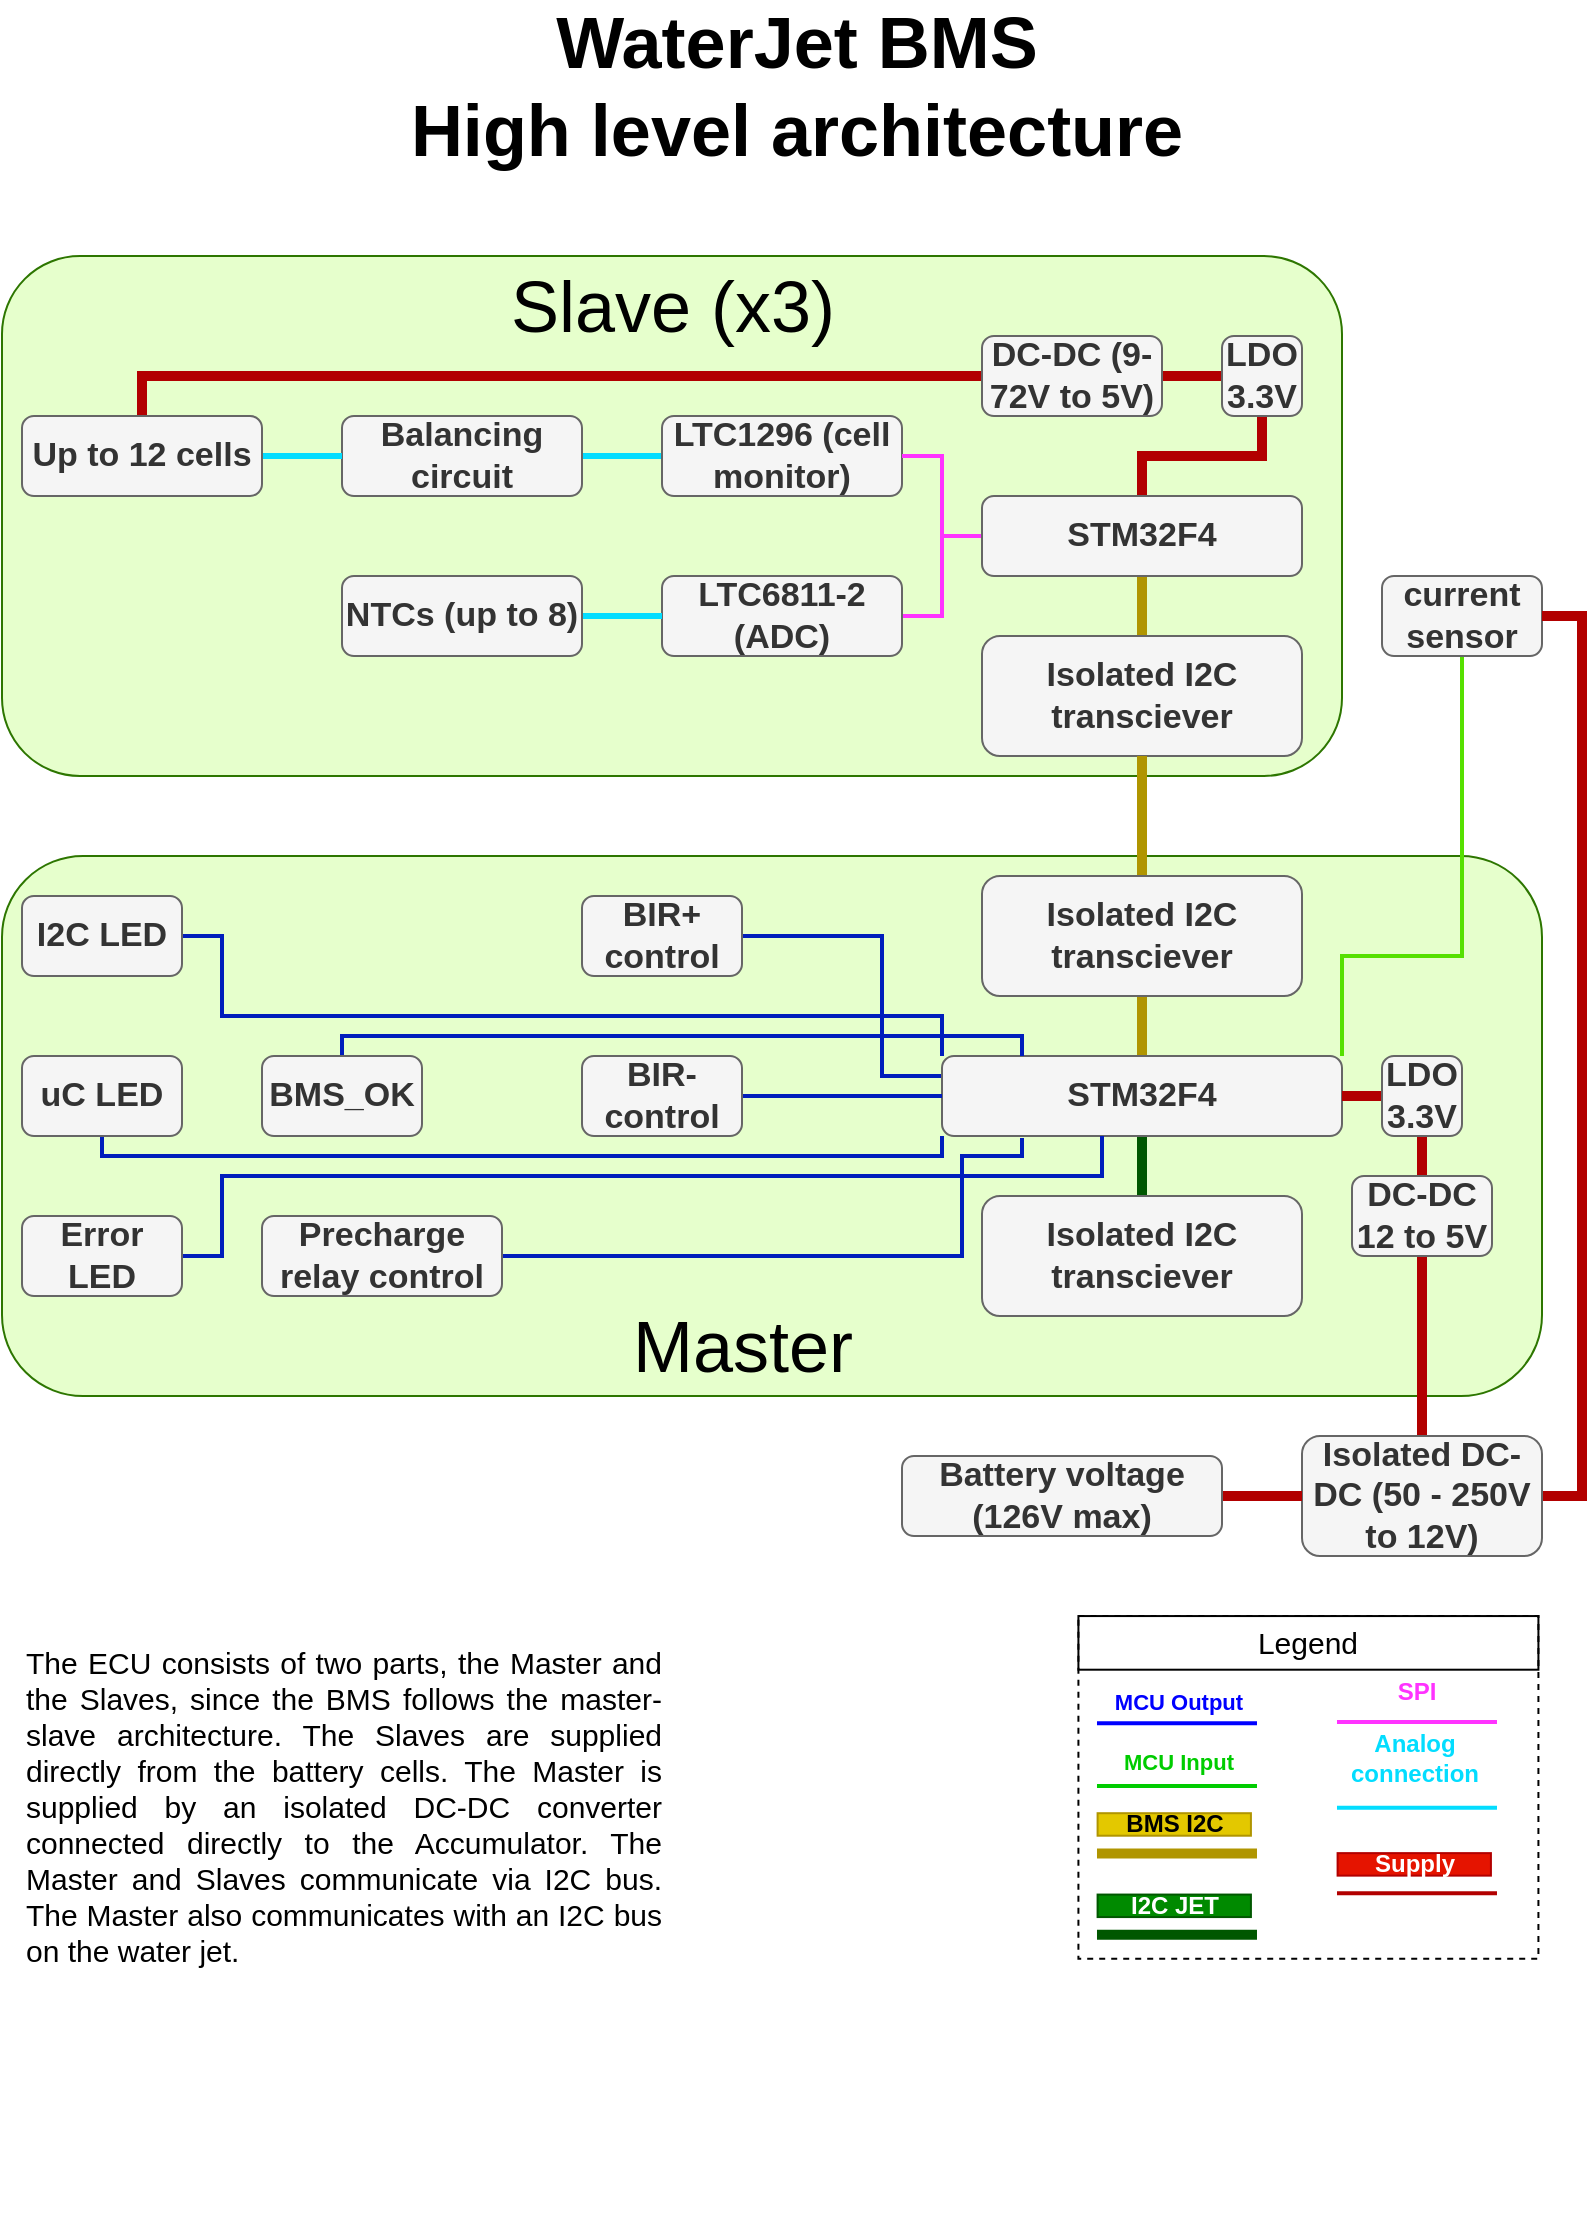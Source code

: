 <mxfile version="15.4.0" type="device"><diagram id="FQAOb0lBM5groOJQxmMe" name="Página-1"><mxGraphModel dx="1732" dy="555" grid="1" gridSize="10" guides="1" tooltips="1" connect="1" arrows="1" fold="1" page="1" pageScale="1" pageWidth="827" pageHeight="1169" math="0" shadow="0"><root><mxCell id="0"/><mxCell id="1" parent="0"/><mxCell id="Nm4G7-5ApzX1_dG3cQJZ-1" value="" style="rounded=1;whiteSpace=wrap;html=1;fillColor=#E6FFCC;strokeColor=#2D7600;fontColor=#ffffff;" parent="1" vertex="1"><mxGeometry x="-810" y="180" width="670" height="260" as="geometry"/></mxCell><mxCell id="Nm4G7-5ApzX1_dG3cQJZ-2" value="" style="rounded=1;whiteSpace=wrap;html=1;fillColor=#E6FFCC;strokeColor=#2D7600;fontColor=#ffffff;" parent="1" vertex="1"><mxGeometry x="-810" y="480" width="770" height="270" as="geometry"/></mxCell><mxCell id="Nm4G7-5ApzX1_dG3cQJZ-3" value="&lt;div style=&quot;text-align: justify&quot;&gt;&lt;span&gt;The ECU consists of two parts, the Master and the Slaves, since the BMS follows the master-slave architecture. The Slaves are supplied directly from the battery cells. The Master is supplied by an isolated DC-DC converter connected directly to the Accumulator. The Master and Slaves communicate via I2C bus. The Master also communicates with an I2C bus on the water jet.&lt;/span&gt;&lt;/div&gt;" style="text;html=1;strokeColor=none;fillColor=none;align=left;verticalAlign=middle;whiteSpace=wrap;rounded=0;horizontal=1;fontSize=15;" parent="1" vertex="1"><mxGeometry x="-800" y="860" width="320" height="190" as="geometry"/></mxCell><mxCell id="Nm4G7-5ApzX1_dG3cQJZ-4" value="" style="group" parent="1" vertex="1" connectable="0"><mxGeometry x="-270" y="860" width="230" height="300" as="geometry"/></mxCell><mxCell id="Nm4G7-5ApzX1_dG3cQJZ-5" value="" style="rounded=0;whiteSpace=wrap;html=1;dashed=1;verticalAlign=top;" parent="Nm4G7-5ApzX1_dG3cQJZ-4" vertex="1"><mxGeometry x="-1.79" y="0.032" width="230.0" height="171.396" as="geometry"/></mxCell><mxCell id="Nm4G7-5ApzX1_dG3cQJZ-6" value="" style="endArrow=none;html=1;strokeColor=#0000FF;strokeWidth=2;" parent="Nm4G7-5ApzX1_dG3cQJZ-4" edge="1"><mxGeometry width="50" height="50" relative="1" as="geometry"><mxPoint x="7.495" y="53.604" as="sourcePoint"/><mxPoint x="87.495" y="53.604" as="targetPoint"/></mxGeometry></mxCell><mxCell id="Nm4G7-5ApzX1_dG3cQJZ-7" value="" style="endArrow=none;html=1;strokeColor=#00CC00;strokeWidth=2;" parent="Nm4G7-5ApzX1_dG3cQJZ-4" edge="1"><mxGeometry width="50" height="50" relative="1" as="geometry"><mxPoint x="7.495" y="85.007" as="sourcePoint"/><mxPoint x="87.495" y="85.007" as="targetPoint"/></mxGeometry></mxCell><mxCell id="Nm4G7-5ApzX1_dG3cQJZ-8" value="MCU Input" style="edgeLabel;html=1;align=center;verticalAlign=middle;resizable=0;points=[];fontColor=#00CC00;fontStyle=1" parent="Nm4G7-5ApzX1_dG3cQJZ-7" vertex="1" connectable="0"><mxGeometry x="-0.172" relative="1" as="geometry"><mxPoint x="6.94" y="-12.31" as="offset"/></mxGeometry></mxCell><mxCell id="Nm4G7-5ApzX1_dG3cQJZ-9" value="MCU Output" style="edgeLabel;html=1;align=center;verticalAlign=middle;resizable=0;points=[];fontColor=#0000FF;fontStyle=1" parent="Nm4G7-5ApzX1_dG3cQJZ-4" vertex="1" connectable="0"><mxGeometry x="47.495" y="42.889" as="geometry"/></mxCell><mxCell id="Nm4G7-5ApzX1_dG3cQJZ-10" value="" style="endArrow=none;html=1;strokeWidth=5;fillColor=#e3c800;strokeColor=#B09500;" parent="Nm4G7-5ApzX1_dG3cQJZ-4" edge="1"><mxGeometry width="50" height="50" relative="1" as="geometry"><mxPoint x="7.495" y="118.714" as="sourcePoint"/><mxPoint x="87.495" y="118.714" as="targetPoint"/></mxGeometry></mxCell><mxCell id="Nm4G7-5ApzX1_dG3cQJZ-11" value="&lt;b&gt;BMS I2C&lt;/b&gt;" style="text;html=1;strokeColor=#B09500;fillColor=#e3c800;align=center;verticalAlign=middle;whiteSpace=wrap;rounded=0;fontColor=#000000;" parent="Nm4G7-5ApzX1_dG3cQJZ-4" vertex="1"><mxGeometry x="7.793" y="98.604" width="76.667" height="11.25" as="geometry"/></mxCell><mxCell id="Nm4G7-5ApzX1_dG3cQJZ-12" value="" style="endArrow=none;html=1;strokeWidth=5;fillColor=#008a00;strokeColor=#005700;" parent="Nm4G7-5ApzX1_dG3cQJZ-4" edge="1"><mxGeometry width="50" height="50" relative="1" as="geometry"><mxPoint x="7.495" y="159.396" as="sourcePoint"/><mxPoint x="87.495" y="159.396" as="targetPoint"/></mxGeometry></mxCell><mxCell id="Nm4G7-5ApzX1_dG3cQJZ-13" value="&lt;b&gt;I2C JET&lt;/b&gt;" style="text;html=1;strokeColor=#005700;fillColor=#008a00;align=center;verticalAlign=middle;whiteSpace=wrap;rounded=0;fontColor=#ffffff;" parent="Nm4G7-5ApzX1_dG3cQJZ-4" vertex="1"><mxGeometry x="7.793" y="139.286" width="76.667" height="11.25" as="geometry"/></mxCell><mxCell id="Nm4G7-5ApzX1_dG3cQJZ-14" value="Legend" style="rounded=0;whiteSpace=wrap;html=1;fontSize=15;align=center;fillColor=none;" parent="Nm4G7-5ApzX1_dG3cQJZ-4" vertex="1"><mxGeometry x="-1.79" y="0.032" width="230.0" height="26.818" as="geometry"/></mxCell><mxCell id="Nm4G7-5ApzX1_dG3cQJZ-15" value="" style="endArrow=none;html=1;strokeWidth=2;fillColor=#d80073;strokeColor=#FF33FF;" parent="Nm4G7-5ApzX1_dG3cQJZ-4" edge="1"><mxGeometry width="50" height="50" relative="1" as="geometry"><mxPoint x="127.497" y="52.961" as="sourcePoint"/><mxPoint x="207.497" y="52.961" as="targetPoint"/></mxGeometry></mxCell><mxCell id="Nm4G7-5ApzX1_dG3cQJZ-16" value="&lt;b&gt;&lt;font color=&quot;#ff33ff&quot;&gt;SPI&lt;/font&gt;&lt;/b&gt;" style="text;html=1;strokeColor=none;fillColor=none;align=center;verticalAlign=middle;whiteSpace=wrap;rounded=0;fontColor=#ffffff;" parent="Nm4G7-5ApzX1_dG3cQJZ-4" vertex="1"><mxGeometry x="104.997" y="32.85" width="125.0" height="11.25" as="geometry"/></mxCell><mxCell id="Nm4G7-5ApzX1_dG3cQJZ-17" value="" style="endArrow=none;html=1;strokeWidth=2;fillColor=#d80073;strokeColor=#03DDFF;" parent="Nm4G7-5ApzX1_dG3cQJZ-4" edge="1"><mxGeometry width="50" height="50" relative="1" as="geometry"><mxPoint x="127.497" y="95.818" as="sourcePoint"/><mxPoint x="207.497" y="95.818" as="targetPoint"/></mxGeometry></mxCell><mxCell id="Nm4G7-5ApzX1_dG3cQJZ-18" value="&lt;b&gt;&lt;font color=&quot;#03ddff&quot;&gt;Analog&lt;br&gt;connection&lt;/font&gt;&lt;/b&gt;" style="text;html=1;strokeColor=none;fillColor=none;align=center;verticalAlign=middle;whiteSpace=wrap;rounded=0;fontColor=#ffffff;" parent="Nm4G7-5ApzX1_dG3cQJZ-4" vertex="1"><mxGeometry x="103.627" y="64.993" width="125.0" height="11.25" as="geometry"/></mxCell><mxCell id="Nm4G7-5ApzX1_dG3cQJZ-19" value="" style="endArrow=none;html=1;strokeWidth=2;fillColor=#e51400;strokeColor=#B20000;" parent="Nm4G7-5ApzX1_dG3cQJZ-4" edge="1"><mxGeometry width="50" height="50" relative="1" as="geometry"><mxPoint x="127.497" y="138.675" as="sourcePoint"/><mxPoint x="207.497" y="138.675" as="targetPoint"/></mxGeometry></mxCell><mxCell id="Nm4G7-5ApzX1_dG3cQJZ-20" value="&lt;b&gt;Supply&lt;/b&gt;" style="text;html=1;strokeColor=#B20000;fillColor=#e51400;align=center;verticalAlign=middle;whiteSpace=wrap;rounded=0;fontColor=#ffffff;" parent="Nm4G7-5ApzX1_dG3cQJZ-4" vertex="1"><mxGeometry x="127.796" y="118.564" width="76.667" height="11.25" as="geometry"/></mxCell><mxCell id="Nm4G7-5ApzX1_dG3cQJZ-21" value="" style="edgeStyle=orthogonalEdgeStyle;rounded=0;orthogonalLoop=1;jettySize=auto;html=1;fillColor=#008a00;strokeColor=#005700;endSize=4;endArrow=none;endFill=0;strokeWidth=5;" parent="1" source="Nm4G7-5ApzX1_dG3cQJZ-24" target="Nm4G7-5ApzX1_dG3cQJZ-45" edge="1"><mxGeometry relative="1" as="geometry"/></mxCell><mxCell id="Nm4G7-5ApzX1_dG3cQJZ-22" value="" style="edgeStyle=orthogonalEdgeStyle;rounded=0;orthogonalLoop=1;jettySize=auto;html=1;endArrow=none;endFill=0;endSize=4;strokeWidth=5;fillColor=#e3c800;strokeColor=#B09500;" parent="1" source="Nm4G7-5ApzX1_dG3cQJZ-24" target="Nm4G7-5ApzX1_dG3cQJZ-44" edge="1"><mxGeometry relative="1" as="geometry"/></mxCell><mxCell id="Nm4G7-5ApzX1_dG3cQJZ-23" style="edgeStyle=orthogonalEdgeStyle;rounded=0;orthogonalLoop=1;jettySize=auto;html=1;exitX=0;exitY=0.25;exitDx=0;exitDy=0;entryX=1;entryY=0.5;entryDx=0;entryDy=0;endArrow=none;endFill=0;endSize=4;strokeColor=#001DBC;strokeWidth=2;fillColor=#0050ef;" parent="1" source="Nm4G7-5ApzX1_dG3cQJZ-24" target="Nm4G7-5ApzX1_dG3cQJZ-52" edge="1"><mxGeometry relative="1" as="geometry"><Array as="points"><mxPoint x="-370" y="590"/><mxPoint x="-370" y="520"/></Array></mxGeometry></mxCell><mxCell id="Nm4G7-5ApzX1_dG3cQJZ-24" value="STM32F4" style="rounded=1;whiteSpace=wrap;html=1;fontSize=17;fontStyle=1;fillColor=#f5f5f5;strokeColor=#666666;fontColor=#333333;" parent="1" vertex="1"><mxGeometry x="-340" y="580" width="200" height="40" as="geometry"/></mxCell><mxCell id="Nm4G7-5ApzX1_dG3cQJZ-25" value="" style="edgeStyle=orthogonalEdgeStyle;rounded=0;orthogonalLoop=1;jettySize=auto;html=1;endArrow=none;endFill=0;endSize=4;strokeWidth=3;fillColor=#1ba1e2;strokeColor=#03DDFF;" parent="1" source="Nm4G7-5ApzX1_dG3cQJZ-26" target="Nm4G7-5ApzX1_dG3cQJZ-27" edge="1"><mxGeometry relative="1" as="geometry"/></mxCell><mxCell id="Nm4G7-5ApzX1_dG3cQJZ-26" value="Balancing circuit" style="rounded=1;whiteSpace=wrap;html=1;fontSize=17;fontStyle=1;fillColor=#f5f5f5;strokeColor=#666666;fontColor=#333333;" parent="1" vertex="1"><mxGeometry x="-640" y="260" width="120" height="40" as="geometry"/></mxCell><mxCell id="Nm4G7-5ApzX1_dG3cQJZ-27" value="LTC1296 (cell monitor)" style="rounded=1;whiteSpace=wrap;html=1;fontSize=17;fontStyle=1;fillColor=#f5f5f5;strokeColor=#666666;fontColor=#333333;" parent="1" vertex="1"><mxGeometry x="-480" y="260" width="120" height="40" as="geometry"/></mxCell><mxCell id="Nm4G7-5ApzX1_dG3cQJZ-28" style="edgeStyle=orthogonalEdgeStyle;rounded=0;orthogonalLoop=1;jettySize=auto;html=1;entryX=0;entryY=0.5;entryDx=0;entryDy=0;endArrow=none;endFill=0;endSize=4;strokeColor=#FF33FF;strokeWidth=2;" parent="1" source="Nm4G7-5ApzX1_dG3cQJZ-29" target="Nm4G7-5ApzX1_dG3cQJZ-33" edge="1"><mxGeometry relative="1" as="geometry"/></mxCell><mxCell id="Nm4G7-5ApzX1_dG3cQJZ-29" value="&lt;div&gt;LTC6811-2 (ADC)&lt;/div&gt;" style="rounded=1;whiteSpace=wrap;html=1;fontSize=17;fontStyle=1;fillColor=#f5f5f5;strokeColor=#666666;fontColor=#333333;" parent="1" vertex="1"><mxGeometry x="-480" y="340" width="120" height="40" as="geometry"/></mxCell><mxCell id="Nm4G7-5ApzX1_dG3cQJZ-30" value="" style="edgeStyle=orthogonalEdgeStyle;rounded=0;orthogonalLoop=1;jettySize=auto;html=1;endArrow=none;endFill=0;endSize=4;strokeWidth=5;fillColor=#e3c800;strokeColor=#B09500;" parent="1" source="Nm4G7-5ApzX1_dG3cQJZ-33" target="Nm4G7-5ApzX1_dG3cQJZ-34" edge="1"><mxGeometry relative="1" as="geometry"/></mxCell><mxCell id="Nm4G7-5ApzX1_dG3cQJZ-31" style="edgeStyle=orthogonalEdgeStyle;rounded=0;orthogonalLoop=1;jettySize=auto;html=1;endArrow=none;endFill=0;endSize=4;strokeWidth=5;entryX=0.5;entryY=1;entryDx=0;entryDy=0;fillColor=#e51400;strokeColor=#B20000;" parent="1" source="Nm4G7-5ApzX1_dG3cQJZ-33" target="Nm4G7-5ApzX1_dG3cQJZ-42" edge="1"><mxGeometry relative="1" as="geometry"><mxPoint x="-230" y="280" as="targetPoint"/></mxGeometry></mxCell><mxCell id="Nm4G7-5ApzX1_dG3cQJZ-32" style="edgeStyle=orthogonalEdgeStyle;rounded=0;orthogonalLoop=1;jettySize=auto;html=1;entryX=1;entryY=0.5;entryDx=0;entryDy=0;endArrow=none;endFill=0;endSize=4;strokeWidth=2;fillColor=#fad9d5;strokeColor=#FF33FF;" parent="1" source="Nm4G7-5ApzX1_dG3cQJZ-33" target="Nm4G7-5ApzX1_dG3cQJZ-27" edge="1"><mxGeometry relative="1" as="geometry"/></mxCell><mxCell id="Nm4G7-5ApzX1_dG3cQJZ-33" value="STM32F4" style="rounded=1;whiteSpace=wrap;html=1;fontSize=17;fontStyle=1;fillColor=#f5f5f5;strokeColor=#666666;fontColor=#333333;" parent="1" vertex="1"><mxGeometry x="-320" y="300" width="160" height="40" as="geometry"/></mxCell><mxCell id="Nm4G7-5ApzX1_dG3cQJZ-34" value="&lt;div&gt;Isolated I2C transciever&lt;/div&gt;" style="rounded=1;whiteSpace=wrap;html=1;fontSize=17;fontStyle=1;fillColor=#f5f5f5;strokeColor=#666666;fontColor=#333333;" parent="1" vertex="1"><mxGeometry x="-320" y="370" width="160" height="60" as="geometry"/></mxCell><mxCell id="Nm4G7-5ApzX1_dG3cQJZ-35" style="edgeStyle=orthogonalEdgeStyle;rounded=0;orthogonalLoop=1;jettySize=auto;html=1;entryX=0;entryY=0.5;entryDx=0;entryDy=0;endArrow=none;endFill=0;endSize=4;strokeWidth=5;fillColor=#e51400;strokeColor=#B20000;" parent="1" source="Nm4G7-5ApzX1_dG3cQJZ-37" target="Nm4G7-5ApzX1_dG3cQJZ-41" edge="1"><mxGeometry relative="1" as="geometry"><Array as="points"><mxPoint x="-740" y="240"/></Array></mxGeometry></mxCell><mxCell id="Nm4G7-5ApzX1_dG3cQJZ-36" value="" style="edgeStyle=orthogonalEdgeStyle;rounded=0;orthogonalLoop=1;jettySize=auto;html=1;endArrow=none;endFill=0;endSize=4;strokeWidth=3;fillColor=#1ba1e2;strokeColor=#03DDFF;" parent="1" source="Nm4G7-5ApzX1_dG3cQJZ-37" target="Nm4G7-5ApzX1_dG3cQJZ-26" edge="1"><mxGeometry relative="1" as="geometry"/></mxCell><mxCell id="Nm4G7-5ApzX1_dG3cQJZ-37" value="Up to 12 cells" style="rounded=1;whiteSpace=wrap;html=1;fontSize=17;fontStyle=1;fillColor=#f5f5f5;strokeColor=#666666;fontColor=#333333;" parent="1" vertex="1"><mxGeometry x="-800" y="260" width="120" height="40" as="geometry"/></mxCell><mxCell id="Nm4G7-5ApzX1_dG3cQJZ-38" value="" style="edgeStyle=orthogonalEdgeStyle;rounded=0;orthogonalLoop=1;jettySize=auto;html=1;endArrow=none;endFill=0;endSize=4;strokeWidth=3;fillColor=#1ba1e2;strokeColor=#03DDFF;" parent="1" source="Nm4G7-5ApzX1_dG3cQJZ-39" target="Nm4G7-5ApzX1_dG3cQJZ-29" edge="1"><mxGeometry relative="1" as="geometry"/></mxCell><mxCell id="Nm4G7-5ApzX1_dG3cQJZ-39" value="NTCs (up to 8)" style="rounded=1;whiteSpace=wrap;html=1;fontSize=17;fontStyle=1;fillColor=#f5f5f5;strokeColor=#666666;fontColor=#333333;" parent="1" vertex="1"><mxGeometry x="-640" y="340" width="120" height="40" as="geometry"/></mxCell><mxCell id="Nm4G7-5ApzX1_dG3cQJZ-40" value="" style="edgeStyle=orthogonalEdgeStyle;rounded=0;orthogonalLoop=1;jettySize=auto;html=1;endArrow=none;endFill=0;endSize=4;strokeWidth=5;fillColor=#e51400;strokeColor=#B20000;" parent="1" source="Nm4G7-5ApzX1_dG3cQJZ-41" target="Nm4G7-5ApzX1_dG3cQJZ-42" edge="1"><mxGeometry relative="1" as="geometry"/></mxCell><mxCell id="Nm4G7-5ApzX1_dG3cQJZ-41" value="DC-DC (9-72V to 5V)" style="rounded=1;whiteSpace=wrap;html=1;fontSize=17;fontStyle=1;fillColor=#f5f5f5;strokeColor=#666666;fontColor=#333333;" parent="1" vertex="1"><mxGeometry x="-320" y="220" width="90" height="40" as="geometry"/></mxCell><mxCell id="Nm4G7-5ApzX1_dG3cQJZ-42" value="LDO 3.3V" style="rounded=1;whiteSpace=wrap;html=1;fontSize=17;fontStyle=1;fillColor=#f5f5f5;strokeColor=#666666;fontColor=#333333;" parent="1" vertex="1"><mxGeometry x="-200" y="220" width="40" height="40" as="geometry"/></mxCell><mxCell id="Nm4G7-5ApzX1_dG3cQJZ-43" value="" style="edgeStyle=orthogonalEdgeStyle;rounded=0;orthogonalLoop=1;jettySize=auto;html=1;endArrow=none;endFill=0;endSize=4;strokeWidth=5;fillColor=#e3c800;strokeColor=#B09500;" parent="1" source="Nm4G7-5ApzX1_dG3cQJZ-44" target="Nm4G7-5ApzX1_dG3cQJZ-34" edge="1"><mxGeometry relative="1" as="geometry"/></mxCell><mxCell id="Nm4G7-5ApzX1_dG3cQJZ-44" value="Isolated I2C transciever" style="rounded=1;whiteSpace=wrap;html=1;fontSize=17;fontStyle=1;fillColor=#f5f5f5;strokeColor=#666666;fontColor=#333333;" parent="1" vertex="1"><mxGeometry x="-320" y="490" width="160" height="60" as="geometry"/></mxCell><mxCell id="Nm4G7-5ApzX1_dG3cQJZ-45" value="Isolated I2C transciever" style="rounded=1;whiteSpace=wrap;html=1;fontSize=17;fontStyle=1;fillColor=#f5f5f5;strokeColor=#666666;fontColor=#333333;" parent="1" vertex="1"><mxGeometry x="-320" y="650" width="160" height="60" as="geometry"/></mxCell><mxCell id="Nm4G7-5ApzX1_dG3cQJZ-48" style="edgeStyle=orthogonalEdgeStyle;rounded=0;orthogonalLoop=1;jettySize=auto;html=1;endArrow=none;endFill=0;endSize=4;strokeColor=#001DBC;strokeWidth=2;fillColor=#0050ef;" parent="1" source="Nm4G7-5ApzX1_dG3cQJZ-49" edge="1"><mxGeometry relative="1" as="geometry"><mxPoint x="-300" y="580" as="targetPoint"/><Array as="points"><mxPoint x="-640" y="570"/><mxPoint x="-300" y="570"/><mxPoint x="-300" y="580"/></Array></mxGeometry></mxCell><mxCell id="Nm4G7-5ApzX1_dG3cQJZ-49" value="BMS_OK" style="rounded=1;whiteSpace=wrap;html=1;fontSize=17;fontStyle=1;fillColor=#f5f5f5;strokeColor=#666666;fontColor=#333333;" parent="1" vertex="1"><mxGeometry x="-680" y="580" width="80" height="40" as="geometry"/></mxCell><mxCell id="Nm4G7-5ApzX1_dG3cQJZ-52" value="BIR+ control" style="rounded=1;whiteSpace=wrap;html=1;fontSize=17;fontStyle=1;fillColor=#f5f5f5;strokeColor=#666666;fontColor=#333333;" parent="1" vertex="1"><mxGeometry x="-520" y="500" width="80" height="40" as="geometry"/></mxCell><mxCell id="Nm4G7-5ApzX1_dG3cQJZ-53" style="edgeStyle=orthogonalEdgeStyle;rounded=1;orthogonalLoop=1;jettySize=auto;html=1;exitX=1;exitY=0.5;exitDx=0;exitDy=0;entryX=0;entryY=0.5;entryDx=0;entryDy=0;endArrow=none;endFill=0;endSize=4;strokeColor=#001DBC;strokeWidth=2;fillColor=#0050ef;" parent="1" source="Nm4G7-5ApzX1_dG3cQJZ-54" target="Nm4G7-5ApzX1_dG3cQJZ-24" edge="1"><mxGeometry relative="1" as="geometry"/></mxCell><mxCell id="Nm4G7-5ApzX1_dG3cQJZ-54" value="BIR- control" style="rounded=1;whiteSpace=wrap;html=1;fontSize=17;fontStyle=1;fillColor=#f5f5f5;strokeColor=#666666;fontColor=#333333;" parent="1" vertex="1"><mxGeometry x="-520" y="580" width="80" height="40" as="geometry"/></mxCell><mxCell id="Nm4G7-5ApzX1_dG3cQJZ-55" style="edgeStyle=orthogonalEdgeStyle;rounded=0;orthogonalLoop=1;jettySize=auto;html=1;exitX=1;exitY=0.5;exitDx=0;exitDy=0;endArrow=none;endFill=0;endSize=4;strokeColor=#001DBC;strokeWidth=2;fillColor=#0050ef;" parent="1" source="Nm4G7-5ApzX1_dG3cQJZ-56" edge="1"><mxGeometry relative="1" as="geometry"><mxPoint x="-300" y="621" as="targetPoint"/><Array as="points"><mxPoint x="-330" y="680"/><mxPoint x="-330" y="630"/><mxPoint x="-300" y="630"/><mxPoint x="-300" y="621"/></Array></mxGeometry></mxCell><mxCell id="Nm4G7-5ApzX1_dG3cQJZ-56" value="Precharge relay control" style="rounded=1;whiteSpace=wrap;html=1;fontSize=17;fontStyle=1;fillColor=#f5f5f5;strokeColor=#666666;fontColor=#333333;" parent="1" vertex="1"><mxGeometry x="-680" y="660" width="120" height="40" as="geometry"/></mxCell><mxCell id="Nm4G7-5ApzX1_dG3cQJZ-57" style="edgeStyle=orthogonalEdgeStyle;rounded=0;orthogonalLoop=1;jettySize=auto;html=1;endArrow=none;endFill=0;endSize=4;strokeColor=#001DBC;strokeWidth=2;fillColor=#0050ef;" parent="1" source="Nm4G7-5ApzX1_dG3cQJZ-58" edge="1"><mxGeometry relative="1" as="geometry"><mxPoint x="-340" y="580" as="targetPoint"/><Array as="points"><mxPoint x="-700" y="520"/><mxPoint x="-700" y="560"/><mxPoint x="-340" y="560"/></Array></mxGeometry></mxCell><mxCell id="Nm4G7-5ApzX1_dG3cQJZ-58" value="I2C LED" style="rounded=1;whiteSpace=wrap;html=1;fontSize=17;fontStyle=1;fillColor=#f5f5f5;strokeColor=#666666;fontColor=#333333;" parent="1" vertex="1"><mxGeometry x="-800" y="500" width="80" height="40" as="geometry"/></mxCell><mxCell id="Nm4G7-5ApzX1_dG3cQJZ-59" style="edgeStyle=orthogonalEdgeStyle;rounded=0;orthogonalLoop=1;jettySize=auto;html=1;entryX=0;entryY=1;entryDx=0;entryDy=0;endArrow=none;endFill=0;endSize=4;strokeColor=#001DBC;strokeWidth=2;fillColor=#0050ef;" parent="1" source="Nm4G7-5ApzX1_dG3cQJZ-60" target="Nm4G7-5ApzX1_dG3cQJZ-24" edge="1"><mxGeometry relative="1" as="geometry"><Array as="points"><mxPoint x="-760" y="630"/><mxPoint x="-340" y="630"/></Array></mxGeometry></mxCell><mxCell id="Nm4G7-5ApzX1_dG3cQJZ-60" value="uC LED" style="rounded=1;whiteSpace=wrap;html=1;fontSize=17;fontStyle=1;fillColor=#f5f5f5;strokeColor=#666666;fontColor=#333333;" parent="1" vertex="1"><mxGeometry x="-800" y="580" width="80" height="40" as="geometry"/></mxCell><mxCell id="Nm4G7-5ApzX1_dG3cQJZ-61" style="edgeStyle=orthogonalEdgeStyle;rounded=0;orthogonalLoop=1;jettySize=auto;html=1;endArrow=none;endFill=0;endSize=4;strokeColor=#001DBC;strokeWidth=2;fillColor=#0050ef;" parent="1" source="Nm4G7-5ApzX1_dG3cQJZ-62" edge="1"><mxGeometry relative="1" as="geometry"><mxPoint x="-260" y="620" as="targetPoint"/><Array as="points"><mxPoint x="-700" y="680"/><mxPoint x="-700" y="640"/><mxPoint x="-260" y="640"/><mxPoint x="-260" y="620"/></Array></mxGeometry></mxCell><mxCell id="Nm4G7-5ApzX1_dG3cQJZ-62" value="Error LED" style="rounded=1;whiteSpace=wrap;html=1;fontSize=17;fontStyle=1;fillColor=#f5f5f5;strokeColor=#666666;fontColor=#333333;" parent="1" vertex="1"><mxGeometry x="-800" y="660" width="80" height="40" as="geometry"/></mxCell><mxCell id="Nm4G7-5ApzX1_dG3cQJZ-63" style="edgeStyle=orthogonalEdgeStyle;rounded=0;orthogonalLoop=1;jettySize=auto;html=1;exitX=0.5;exitY=1;exitDx=0;exitDy=0;" parent="1" edge="1"><mxGeometry relative="1" as="geometry"><mxPoint x="-241.79" y="860" as="sourcePoint"/><mxPoint x="-241.79" y="860" as="targetPoint"/></mxGeometry></mxCell><mxCell id="Nm4G7-5ApzX1_dG3cQJZ-80" style="edgeStyle=orthogonalEdgeStyle;rounded=0;orthogonalLoop=1;jettySize=auto;html=1;exitX=0.5;exitY=1;exitDx=0;exitDy=0;entryX=1;entryY=0;entryDx=0;entryDy=0;endArrow=none;endFill=0;strokeWidth=2;fillColor=#60a917;strokeColor=#56E000;" parent="1" source="Nm4G7-5ApzX1_dG3cQJZ-65" target="Nm4G7-5ApzX1_dG3cQJZ-24" edge="1"><mxGeometry relative="1" as="geometry"><Array as="points"><mxPoint x="-80" y="530"/><mxPoint x="-140" y="530"/></Array></mxGeometry></mxCell><mxCell id="Nm4G7-5ApzX1_dG3cQJZ-65" value="&lt;div&gt;current sensor&lt;/div&gt;" style="rounded=1;whiteSpace=wrap;html=1;fontSize=17;fontStyle=1;fillColor=#f5f5f5;strokeColor=#666666;fontColor=#333333;" parent="1" vertex="1"><mxGeometry x="-120" y="340" width="80" height="40" as="geometry"/></mxCell><mxCell id="Nm4G7-5ApzX1_dG3cQJZ-68" value="" style="edgeStyle=orthogonalEdgeStyle;rounded=0;orthogonalLoop=1;jettySize=auto;html=1;endArrow=none;endFill=0;endSize=4;strokeColor=#B20000;strokeWidth=5;fillColor=#e51400;" parent="1" source="Nm4G7-5ApzX1_dG3cQJZ-69" target="Nm4G7-5ApzX1_dG3cQJZ-24" edge="1"><mxGeometry relative="1" as="geometry"/></mxCell><mxCell id="tdeh6iltCc2Pm-vE3CU3-2" value="" style="edgeStyle=orthogonalEdgeStyle;rounded=0;orthogonalLoop=1;jettySize=auto;html=1;fillColor=#e51400;strokeColor=#B20000;endArrow=none;endFill=0;strokeWidth=5;" edge="1" parent="1" source="Nm4G7-5ApzX1_dG3cQJZ-69" target="tdeh6iltCc2Pm-vE3CU3-1"><mxGeometry relative="1" as="geometry"/></mxCell><mxCell id="Nm4G7-5ApzX1_dG3cQJZ-69" value="LDO 3.3V" style="rounded=1;whiteSpace=wrap;html=1;fontSize=17;fontStyle=1;fillColor=#f5f5f5;strokeColor=#666666;fontColor=#333333;" parent="1" vertex="1"><mxGeometry x="-120" y="580" width="40" height="40" as="geometry"/></mxCell><mxCell id="Nm4G7-5ApzX1_dG3cQJZ-72" value="&lt;font style=&quot;font-size: 36px&quot;&gt;Slave (x3)&lt;/font&gt;" style="text;html=1;align=center;verticalAlign=middle;resizable=0;points=[];autosize=1;strokeColor=none;fillColor=none;" parent="1" vertex="1"><mxGeometry x="-565" y="190" width="180" height="30" as="geometry"/></mxCell><mxCell id="Nm4G7-5ApzX1_dG3cQJZ-73" value="&lt;font style=&quot;font-size: 36px&quot;&gt;Master&lt;/font&gt;" style="text;html=1;align=center;verticalAlign=middle;resizable=0;points=[];autosize=1;strokeColor=none;fillColor=none;" parent="1" vertex="1"><mxGeometry x="-505" y="710" width="130" height="30" as="geometry"/></mxCell><mxCell id="Nm4G7-5ApzX1_dG3cQJZ-74" value="" style="edgeStyle=orthogonalEdgeStyle;rounded=0;orthogonalLoop=1;jettySize=auto;html=1;endArrow=none;endFill=0;endSize=4;strokeColor=#B20000;strokeWidth=5;fillColor=#e51400;entryX=0.5;entryY=1;entryDx=0;entryDy=0;" parent="1" source="Nm4G7-5ApzX1_dG3cQJZ-75" target="tdeh6iltCc2Pm-vE3CU3-1" edge="1"><mxGeometry relative="1" as="geometry"><mxPoint x="-100" y="700" as="targetPoint"/></mxGeometry></mxCell><mxCell id="Nm4G7-5ApzX1_dG3cQJZ-79" style="edgeStyle=orthogonalEdgeStyle;rounded=0;orthogonalLoop=1;jettySize=auto;html=1;entryX=1;entryY=0.5;entryDx=0;entryDy=0;strokeWidth=5;endArrow=none;endFill=0;fillColor=#e51400;strokeColor=#B20000;" parent="1" source="Nm4G7-5ApzX1_dG3cQJZ-75" target="Nm4G7-5ApzX1_dG3cQJZ-65" edge="1"><mxGeometry relative="1" as="geometry"><Array as="points"><mxPoint x="-20" y="800"/><mxPoint x="-20" y="360"/></Array></mxGeometry></mxCell><mxCell id="Nm4G7-5ApzX1_dG3cQJZ-75" value="Isolated DC-DC (50 - 250V to 12V)" style="rounded=1;whiteSpace=wrap;html=1;fontSize=17;fontStyle=1;fillColor=#f5f5f5;strokeColor=#666666;fontColor=#333333;" parent="1" vertex="1"><mxGeometry x="-160" y="770" width="120" height="60" as="geometry"/></mxCell><mxCell id="Nm4G7-5ApzX1_dG3cQJZ-76" value="" style="edgeStyle=orthogonalEdgeStyle;rounded=0;orthogonalLoop=1;jettySize=auto;html=1;endArrow=none;endFill=0;endSize=4;strokeColor=#B20000;strokeWidth=5;fillColor=#e51400;" parent="1" source="Nm4G7-5ApzX1_dG3cQJZ-77" target="Nm4G7-5ApzX1_dG3cQJZ-75" edge="1"><mxGeometry relative="1" as="geometry"/></mxCell><mxCell id="Nm4G7-5ApzX1_dG3cQJZ-77" value="Battery voltage (126V max)" style="rounded=1;whiteSpace=wrap;html=1;fontSize=17;fontStyle=1;fillColor=#f5f5f5;strokeColor=#666666;fontColor=#333333;" parent="1" vertex="1"><mxGeometry x="-360" y="780" width="160" height="40" as="geometry"/></mxCell><mxCell id="Nm4G7-5ApzX1_dG3cQJZ-78" value="&lt;font style=&quot;font-size: 36px&quot;&gt;&lt;b&gt;WaterJet BMS&lt;br&gt;High level architecture&lt;/b&gt;&lt;br&gt;&lt;/font&gt;" style="text;html=1;align=center;verticalAlign=middle;resizable=0;points=[];autosize=1;strokeColor=none;fillColor=none;" parent="1" vertex="1"><mxGeometry x="-613" y="70" width="400" height="50" as="geometry"/></mxCell><mxCell id="tdeh6iltCc2Pm-vE3CU3-1" value="DC-DC 12 to 5V" style="rounded=1;whiteSpace=wrap;html=1;fontSize=17;fontStyle=1;fillColor=#f5f5f5;strokeColor=#666666;fontColor=#333333;" vertex="1" parent="1"><mxGeometry x="-135" y="640" width="70" height="40" as="geometry"/></mxCell></root></mxGraphModel></diagram></mxfile>